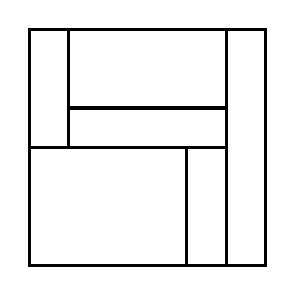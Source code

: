 \begin{tikzpicture}[very thick, scale=.5]
    \draw (0,3) rectangle (1,6);
    \draw (1,4) rectangle (5,6);
    \draw (1,3) rectangle (5,4);
    \draw (0,0) rectangle (4,3);
    \draw (4,0) rectangle (5,3);
    \draw (5,0) rectangle (6,6);
\end{tikzpicture}
